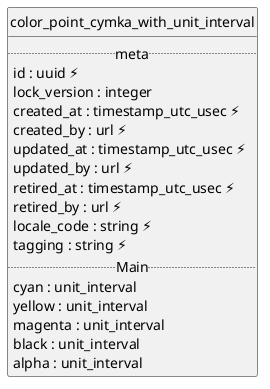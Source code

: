 @startuml uml
skinparam monochrome true
skinparam linetype ortho
hide circle

entity color_point_cymka_with_unit_interval {
  .. meta ..
  id : uuid ⚡
  lock_version : integer
  created_at : timestamp_utc_usec ⚡
  created_by : url ⚡
  updated_at : timestamp_utc_usec ⚡
  updated_by : url ⚡
  retired_at : timestamp_utc_usec ⚡
  retired_by : url ⚡
  locale_code : string ⚡
  tagging : string ⚡
  .. Main ..
  cyan : unit_interval
  yellow : unit_interval
  magenta : unit_interval
  black : unit_interval
  alpha : unit_interval
}

@enduml
